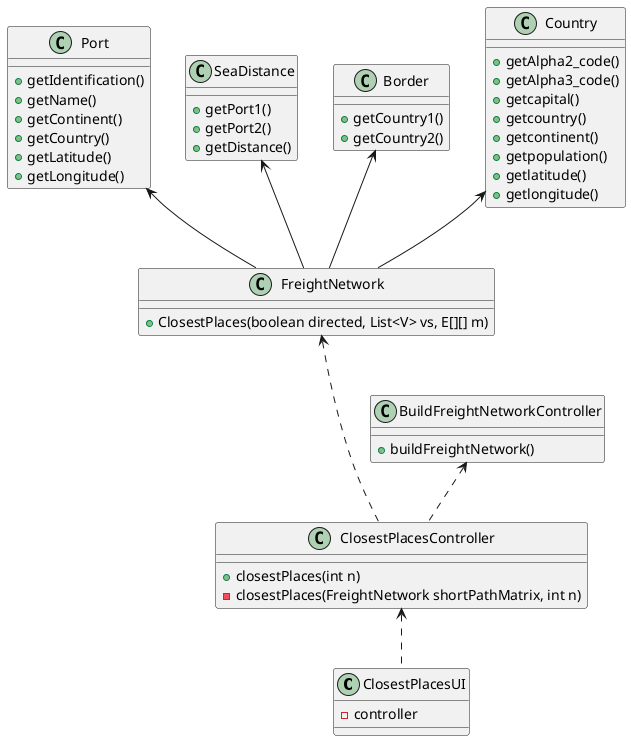 @startuml
'https://plantuml.com/class-diagram

class ClosestPlacesUI {
- controller
}

class ClosestPlacesController {
+ closestPlaces(int n)
- closestPlaces(FreightNetwork shortPathMatrix, int n)
}

class Port {
+ getIdentification()
+ getName()
+ getContinent()
+ getCountry()
+ getLatitude()
+ getLongitude()
}

class SeaDistance {
+ getPort1()
+ getPort2()
+ getDistance()
}

class Border {
+ getCountry1()
+ getCountry2()
}

class Country {
+ getAlpha2_code()
+ getAlpha3_code()
+ getcapital()
+ getcountry()
+ getcontinent()
+ getpopulation()
+ getlatitude()
+ getlongitude()
}

class FreightNetwork {
+ ClosestPlaces(boolean directed, List<V> vs, E[][] m)
}

class BuildFreightNetworkController {
+ buildFreightNetwork()
}

ClosestPlacesController <.. ClosestPlacesUI
FreightNetwork <... ClosestPlacesController
Port <-- FreightNetwork
SeaDistance <-- FreightNetwork
Border <-- FreightNetwork
Country <-- FreightNetwork
BuildFreightNetworkController <.. ClosestPlacesController

@enduml